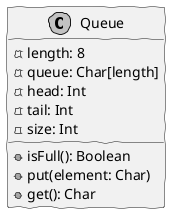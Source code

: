@startuml

' style
skinparam Handwritten true
skinparam monochrome true

' class definitions
class Queue {
  -length: 8
  -queue: Char[length]
  -head: Int
  -tail: Int
  -size: Int
  +isFull(): Boolean
  +put(element: Char)
  +get(): Char
}

@enduml